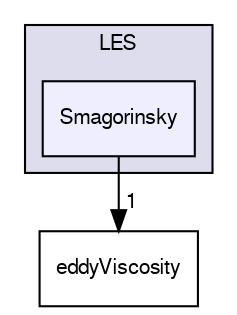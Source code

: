 digraph "src/TurbulenceModels/turbulenceModels/LES/Smagorinsky" {
  bgcolor=transparent;
  compound=true
  node [ fontsize="10", fontname="FreeSans"];
  edge [ labelfontsize="10", labelfontname="FreeSans"];
  subgraph clusterdir_9fc1e48ca755258281286cef4f8e0bec {
    graph [ bgcolor="#ddddee", pencolor="black", label="LES" fontname="FreeSans", fontsize="10", URL="dir_9fc1e48ca755258281286cef4f8e0bec.html"]
  dir_e047b76765586b23ebfb85e97eb32924 [shape=box, label="Smagorinsky", style="filled", fillcolor="#eeeeff", pencolor="black", URL="dir_e047b76765586b23ebfb85e97eb32924.html"];
  }
  dir_931e718b54798ff5f4aa7f4bde1ff85e [shape=box label="eddyViscosity" URL="dir_931e718b54798ff5f4aa7f4bde1ff85e.html"];
  dir_e047b76765586b23ebfb85e97eb32924->dir_931e718b54798ff5f4aa7f4bde1ff85e [headlabel="1", labeldistance=1.5 headhref="dir_002849_003052.html"];
}
